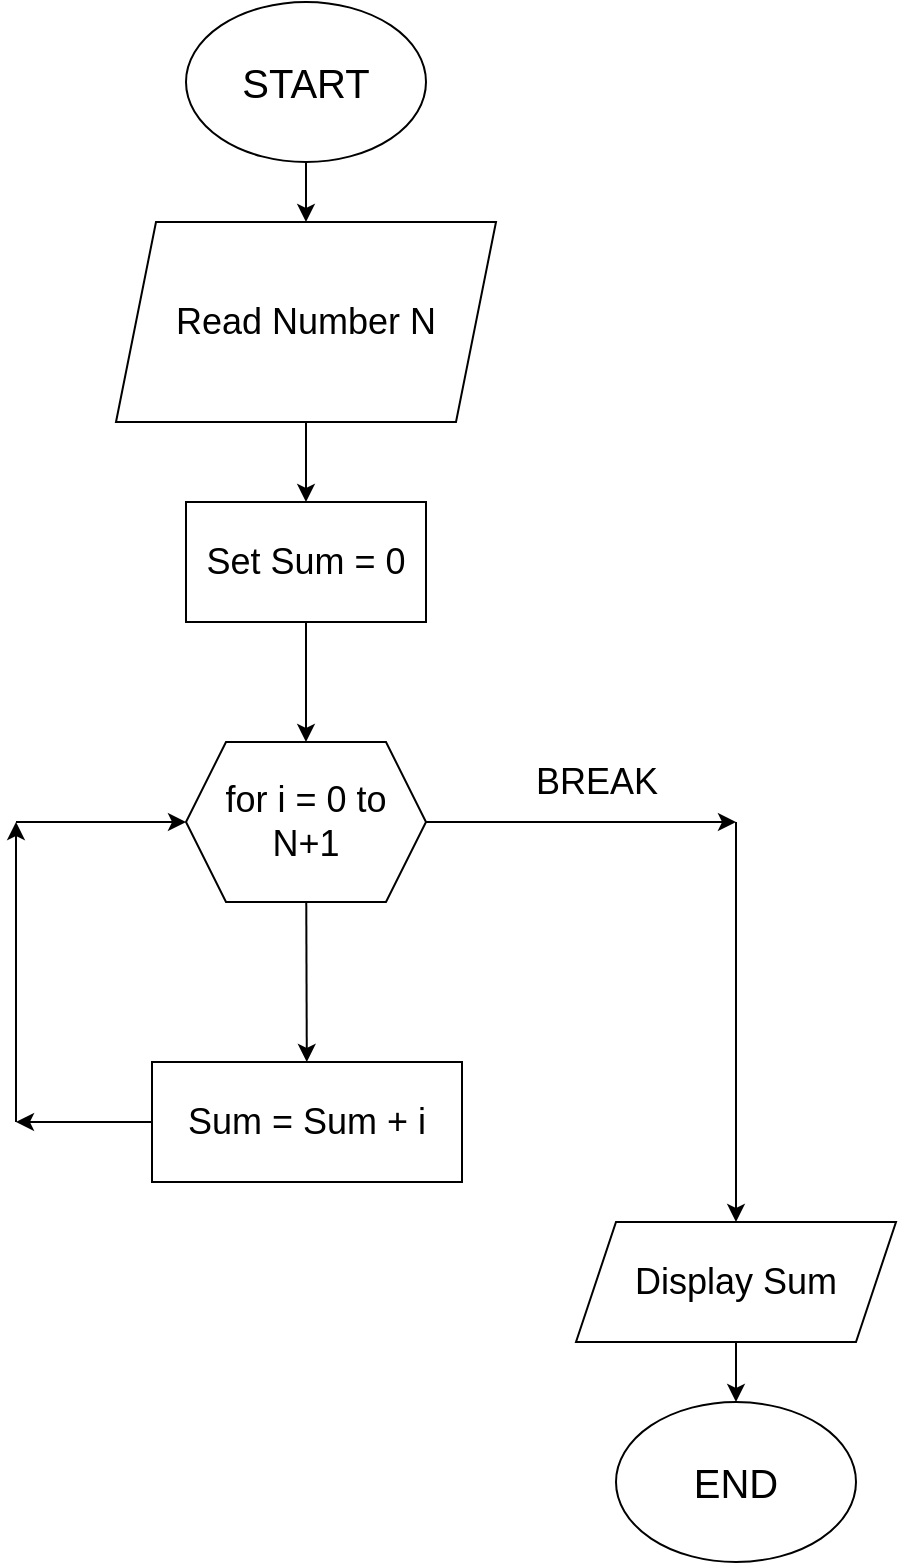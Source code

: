 <mxfile>
    <diagram id="0hFsfxlbe1tQhBy-i2K-" name="Page-1">
        <mxGraphModel dx="1021" dy="832" grid="1" gridSize="10" guides="1" tooltips="1" connect="1" arrows="1" fold="1" page="1" pageScale="1" pageWidth="850" pageHeight="1100" math="0" shadow="0">
            <root>
                <mxCell id="0"/>
                <mxCell id="1" parent="0"/>
                <mxCell id="4" value="" style="edgeStyle=none;html=1;fontSize=20;" edge="1" parent="1" source="2" target="5">
                    <mxGeometry relative="1" as="geometry">
                        <mxPoint x="425" y="256" as="targetPoint"/>
                    </mxGeometry>
                </mxCell>
                <mxCell id="2" value="START" style="ellipse;whiteSpace=wrap;html=1;fontSize=20;" parent="1" vertex="1">
                    <mxGeometry x="365" y="90" width="120" height="80" as="geometry"/>
                </mxCell>
                <mxCell id="7" value="" style="edgeStyle=none;html=1;fontSize=18;" edge="1" parent="1" source="5" target="6">
                    <mxGeometry relative="1" as="geometry"/>
                </mxCell>
                <mxCell id="5" value="Read Number N" style="shape=parallelogram;perimeter=parallelogramPerimeter;whiteSpace=wrap;html=1;fixedSize=1;fontSize=18;fontStyle=0" vertex="1" parent="1">
                    <mxGeometry x="330" y="200" width="190" height="100" as="geometry"/>
                </mxCell>
                <mxCell id="9" style="edgeStyle=none;html=1;fontSize=18;" edge="1" parent="1" source="6" target="8">
                    <mxGeometry relative="1" as="geometry"/>
                </mxCell>
                <mxCell id="6" value="Set Sum = 0" style="whiteSpace=wrap;html=1;fontSize=18;fontStyle=0;" vertex="1" parent="1">
                    <mxGeometry x="365" y="340" width="120" height="60" as="geometry"/>
                </mxCell>
                <mxCell id="11" value="" style="edgeStyle=none;html=1;fontSize=18;" edge="1" parent="1" source="8" target="10">
                    <mxGeometry relative="1" as="geometry"/>
                </mxCell>
                <mxCell id="17" style="edgeStyle=none;html=1;fontSize=18;entryX=0;entryY=0.5;entryDx=0;entryDy=0;" edge="1" parent="1" target="8">
                    <mxGeometry relative="1" as="geometry">
                        <mxPoint x="320" y="450" as="targetPoint"/>
                        <mxPoint x="280" y="500" as="sourcePoint"/>
                    </mxGeometry>
                </mxCell>
                <mxCell id="8" value="for i = 0 to N+1" style="shape=hexagon;perimeter=hexagonPerimeter2;whiteSpace=wrap;html=1;fixedSize=1;fontSize=18;" vertex="1" parent="1">
                    <mxGeometry x="365" y="460" width="120" height="80" as="geometry"/>
                </mxCell>
                <mxCell id="16" style="edgeStyle=none;html=1;fontSize=18;" edge="1" parent="1" source="10">
                    <mxGeometry relative="1" as="geometry">
                        <mxPoint x="280" y="650" as="targetPoint"/>
                    </mxGeometry>
                </mxCell>
                <mxCell id="10" value="Sum = Sum + i" style="whiteSpace=wrap;html=1;fontSize=18;" vertex="1" parent="1">
                    <mxGeometry x="348" y="620" width="155" height="60" as="geometry"/>
                </mxCell>
                <mxCell id="18" value="" style="edgeStyle=none;orthogonalLoop=1;jettySize=auto;html=1;fontSize=18;" edge="1" parent="1">
                    <mxGeometry width="100" relative="1" as="geometry">
                        <mxPoint x="280" y="650" as="sourcePoint"/>
                        <mxPoint x="280" y="500" as="targetPoint"/>
                        <Array as="points"/>
                    </mxGeometry>
                </mxCell>
                <mxCell id="19" value="" style="edgeStyle=none;orthogonalLoop=1;jettySize=auto;html=1;fontSize=18;exitX=1;exitY=0.5;exitDx=0;exitDy=0;" edge="1" parent="1" source="8">
                    <mxGeometry width="100" relative="1" as="geometry">
                        <mxPoint x="540" y="470" as="sourcePoint"/>
                        <mxPoint x="640" y="500" as="targetPoint"/>
                        <Array as="points"/>
                    </mxGeometry>
                </mxCell>
                <mxCell id="20" value="BREAK" style="text;html=1;align=center;verticalAlign=middle;resizable=0;points=[];autosize=1;strokeColor=none;fillColor=none;fontSize=18;" vertex="1" parent="1">
                    <mxGeometry x="530" y="460" width="80" height="40" as="geometry"/>
                </mxCell>
                <mxCell id="21" value="" style="edgeStyle=none;orthogonalLoop=1;jettySize=auto;html=1;fontSize=18;entryX=0.5;entryY=0;entryDx=0;entryDy=0;entryPerimeter=0;" edge="1" parent="1" target="23">
                    <mxGeometry width="100" relative="1" as="geometry">
                        <mxPoint x="640" y="500" as="sourcePoint"/>
                        <mxPoint x="640" y="700" as="targetPoint"/>
                        <Array as="points"/>
                    </mxGeometry>
                </mxCell>
                <mxCell id="26" style="edgeStyle=none;html=1;entryX=0.5;entryY=0;entryDx=0;entryDy=0;fontSize=18;" edge="1" parent="1" source="23" target="24">
                    <mxGeometry relative="1" as="geometry"/>
                </mxCell>
                <mxCell id="23" value="Display Sum" style="shape=parallelogram;perimeter=parallelogramPerimeter;whiteSpace=wrap;html=1;fixedSize=1;fontSize=18;" vertex="1" parent="1">
                    <mxGeometry x="560" y="700" width="160" height="60" as="geometry"/>
                </mxCell>
                <mxCell id="24" value="END" style="ellipse;whiteSpace=wrap;html=1;fontSize=20;" vertex="1" parent="1">
                    <mxGeometry x="580" y="790" width="120" height="80" as="geometry"/>
                </mxCell>
            </root>
        </mxGraphModel>
    </diagram>
</mxfile>